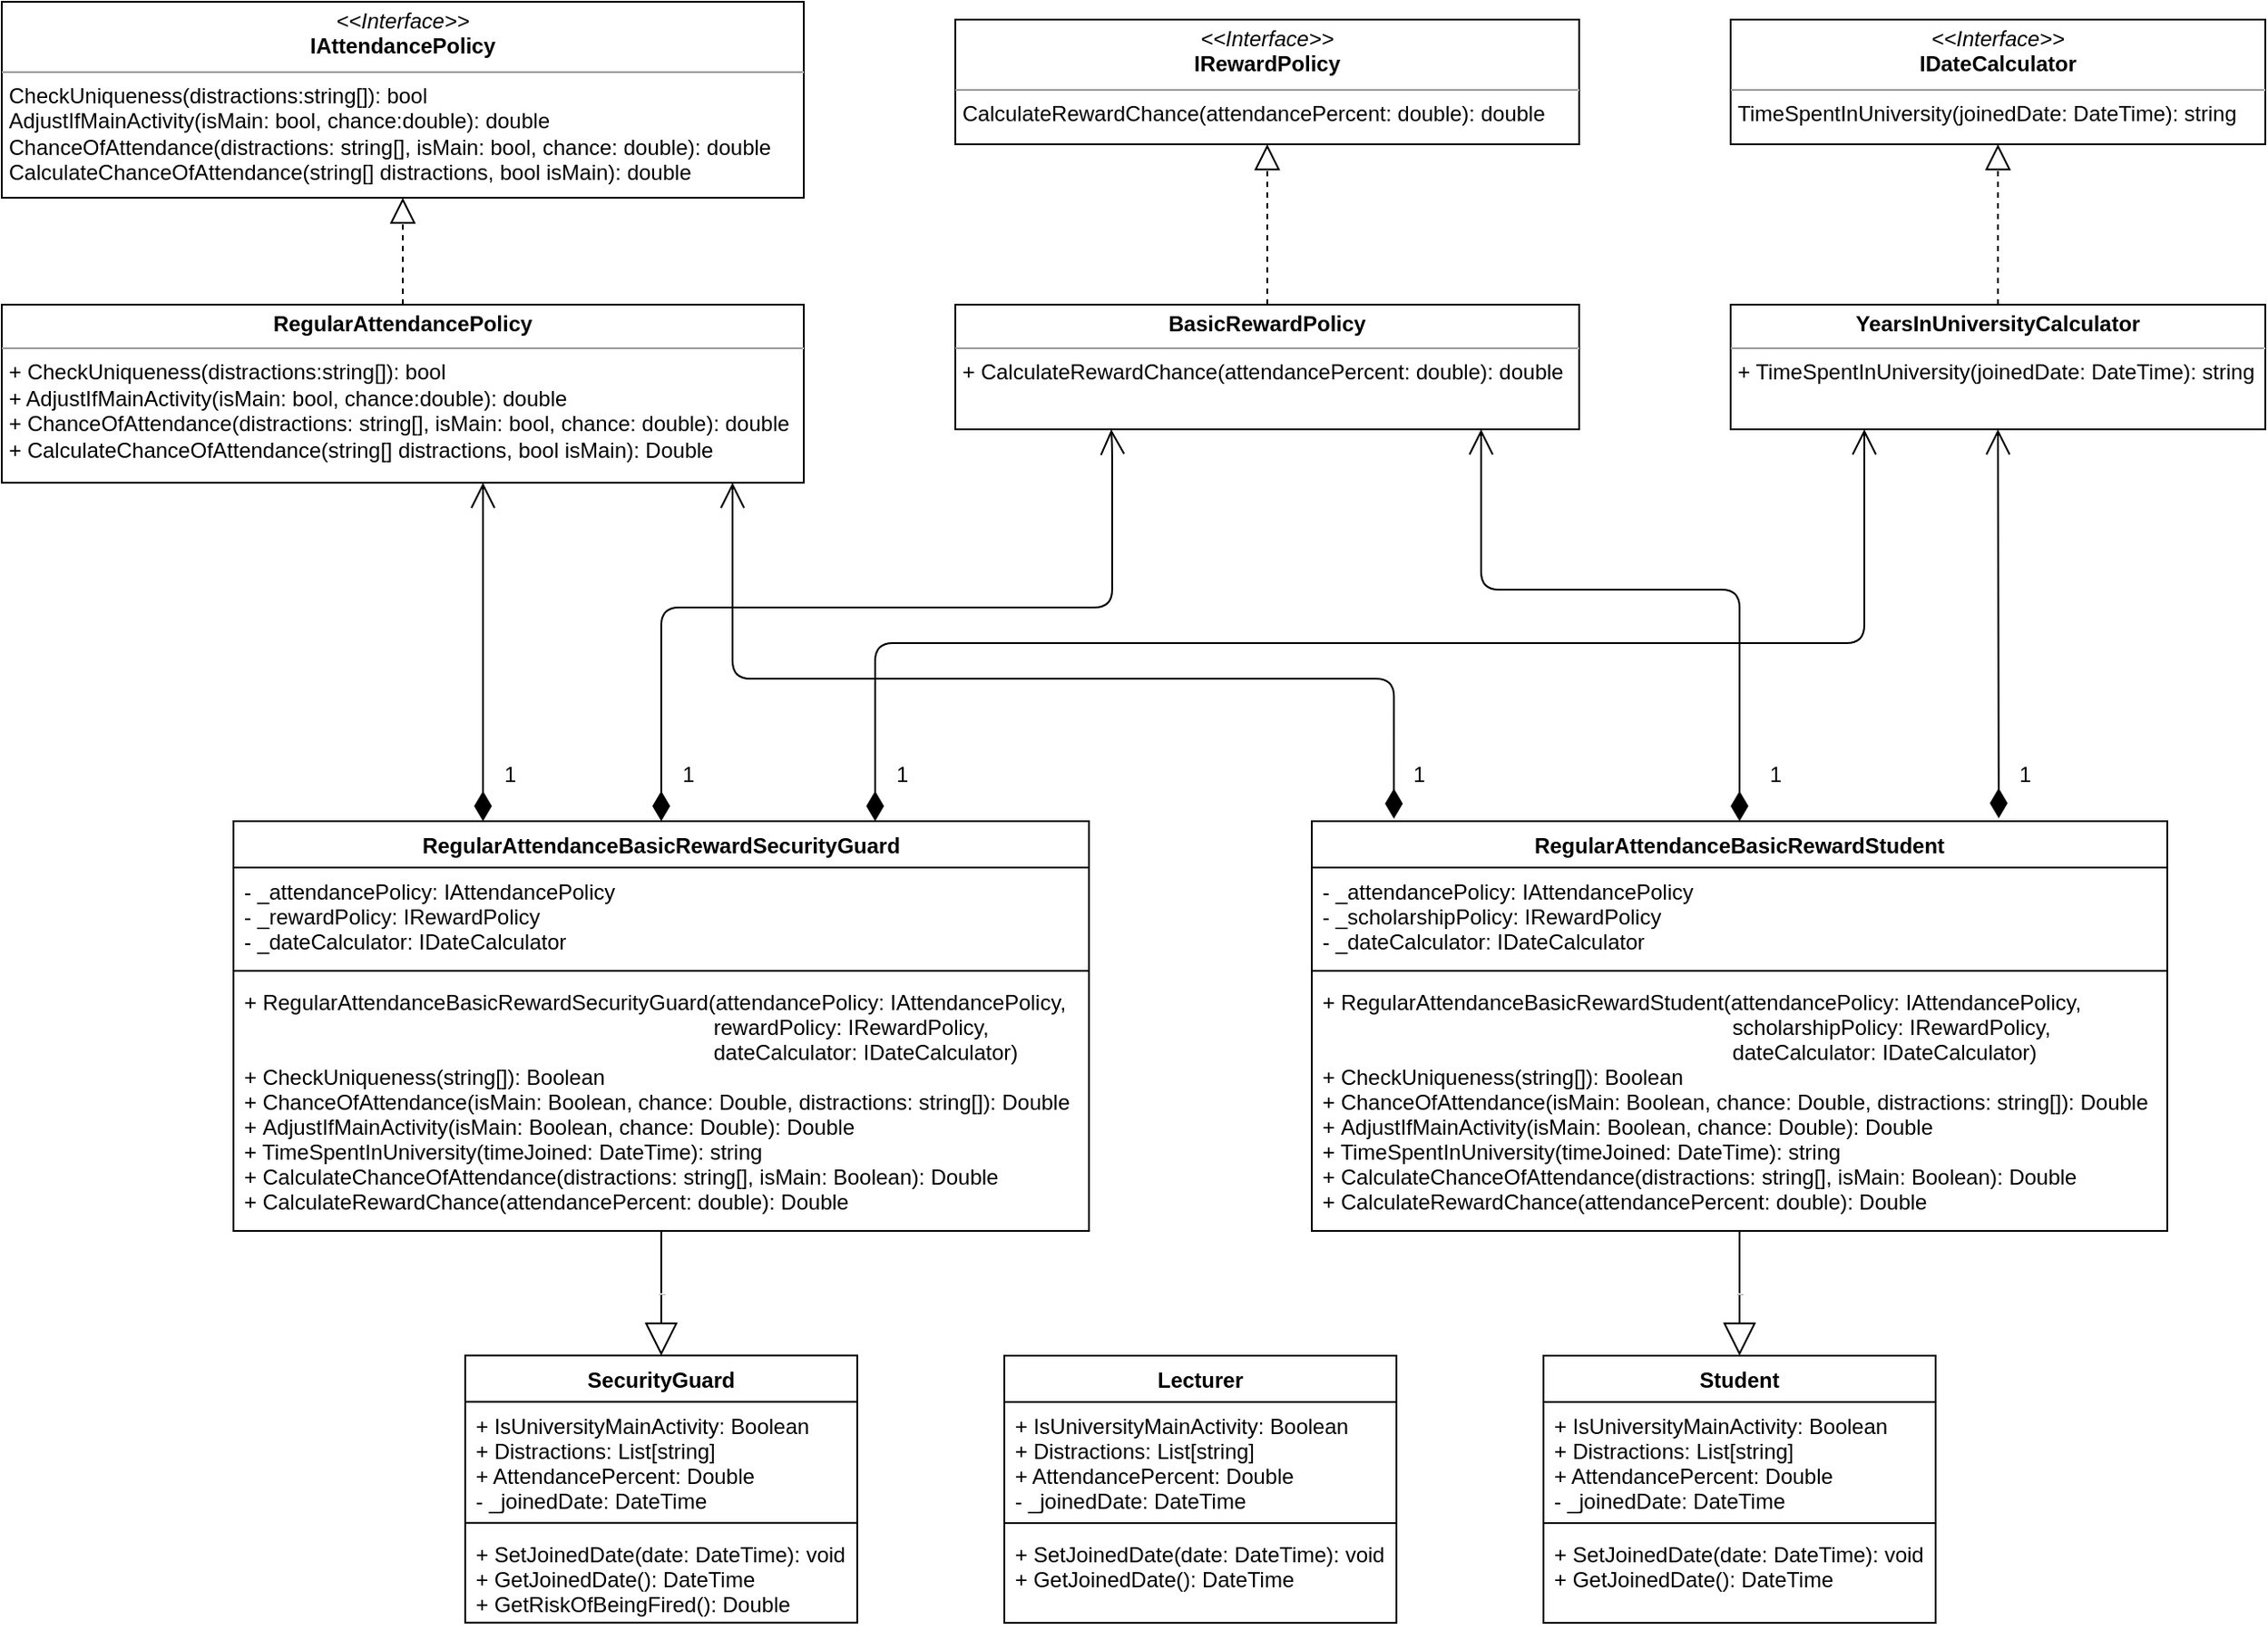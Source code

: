 <mxfile version="12.1.3" type="device" pages="1"><diagram id="UnhXqDa61X9mZ0e2Fls_" name="Page-1"><mxGraphModel dx="2258" dy="741" grid="1" gridSize="10" guides="1" tooltips="1" connect="1" arrows="1" fold="1" page="1" pageScale="1" pageWidth="850" pageHeight="1100" math="0" shadow="0"><root><mxCell id="0"/><mxCell id="1" parent="0"/><mxCell id="LxFbRT9-tKBOqUQEM3YL-1" value="Student" style="swimlane;fontStyle=1;align=center;verticalAlign=top;childLayout=stackLayout;horizontal=1;startSize=26;horizontalStack=0;resizeParent=1;resizeParentMax=0;resizeLast=0;collapsible=1;marginBottom=0;" parent="1" vertex="1"><mxGeometry x="205" y="1050" width="220" height="150" as="geometry"/></mxCell><mxCell id="LxFbRT9-tKBOqUQEM3YL-2" value="+ IsUniversityMainActivity: Boolean&#10;+ Distractions: List[string]&#10;+ AttendancePercent: Double&#10;- _joinedDate: DateTime" style="text;strokeColor=none;fillColor=none;align=left;verticalAlign=top;spacingLeft=4;spacingRight=4;overflow=hidden;rotatable=0;points=[[0,0.5],[1,0.5]];portConstraint=eastwest;" parent="LxFbRT9-tKBOqUQEM3YL-1" vertex="1"><mxGeometry y="26" width="220" height="64" as="geometry"/></mxCell><mxCell id="LxFbRT9-tKBOqUQEM3YL-3" value="" style="line;strokeWidth=1;fillColor=none;align=left;verticalAlign=middle;spacingTop=-1;spacingLeft=3;spacingRight=3;rotatable=0;labelPosition=right;points=[];portConstraint=eastwest;" parent="LxFbRT9-tKBOqUQEM3YL-1" vertex="1"><mxGeometry y="90" width="220" height="8" as="geometry"/></mxCell><mxCell id="LxFbRT9-tKBOqUQEM3YL-4" value="+ SetJoinedDate(date: DateTime): void&#10;+ GetJoinedDate(): DateTime" style="text;strokeColor=none;fillColor=none;align=left;verticalAlign=top;spacingLeft=4;spacingRight=4;overflow=hidden;rotatable=0;points=[[0,0.5],[1,0.5]];portConstraint=eastwest;" parent="LxFbRT9-tKBOqUQEM3YL-1" vertex="1"><mxGeometry y="98" width="220" height="52" as="geometry"/></mxCell><mxCell id="LxFbRT9-tKBOqUQEM3YL-13" value="SecurityGuard" style="swimlane;fontStyle=1;align=center;verticalAlign=top;childLayout=stackLayout;horizontal=1;startSize=26;horizontalStack=0;resizeParent=1;resizeParentMax=0;resizeLast=0;collapsible=1;marginBottom=0;" parent="1" vertex="1"><mxGeometry x="-400" y="1049.824" width="220" height="150" as="geometry"/></mxCell><mxCell id="LxFbRT9-tKBOqUQEM3YL-14" value="+ IsUniversityMainActivity: Boolean&#10;+ Distractions: List[string]&#10;+ AttendancePercent: Double&#10;- _joinedDate: DateTime" style="text;strokeColor=none;fillColor=none;align=left;verticalAlign=top;spacingLeft=4;spacingRight=4;overflow=hidden;rotatable=0;points=[[0,0.5],[1,0.5]];portConstraint=eastwest;" parent="LxFbRT9-tKBOqUQEM3YL-13" vertex="1"><mxGeometry y="26" width="220" height="64" as="geometry"/></mxCell><mxCell id="LxFbRT9-tKBOqUQEM3YL-15" value="" style="line;strokeWidth=1;fillColor=none;align=left;verticalAlign=middle;spacingTop=-1;spacingLeft=3;spacingRight=3;rotatable=0;labelPosition=right;points=[];portConstraint=eastwest;" parent="LxFbRT9-tKBOqUQEM3YL-13" vertex="1"><mxGeometry y="90" width="220" height="8" as="geometry"/></mxCell><mxCell id="LxFbRT9-tKBOqUQEM3YL-16" value="+ SetJoinedDate(date: DateTime): void&#10;+ GetJoinedDate(): DateTime&#10;+ GetRiskOfBeingFired(): Double" style="text;strokeColor=none;fillColor=none;align=left;verticalAlign=top;spacingLeft=4;spacingRight=4;overflow=hidden;rotatable=0;points=[[0,0.5],[1,0.5]];portConstraint=eastwest;" parent="LxFbRT9-tKBOqUQEM3YL-13" vertex="1"><mxGeometry y="98" width="220" height="52" as="geometry"/></mxCell><mxCell id="LxFbRT9-tKBOqUQEM3YL-17" value="Lecturer" style="swimlane;fontStyle=1;align=center;verticalAlign=top;childLayout=stackLayout;horizontal=1;startSize=26;horizontalStack=0;resizeParent=1;resizeParentMax=0;resizeLast=0;collapsible=1;marginBottom=0;" parent="1" vertex="1"><mxGeometry x="-97.5" y="1050" width="220" height="150" as="geometry"/></mxCell><mxCell id="LxFbRT9-tKBOqUQEM3YL-18" value="+ IsUniversityMainActivity: Boolean&#10;+ Distractions: List[string]&#10;+ AttendancePercent: Double&#10;- _joinedDate: DateTime" style="text;strokeColor=none;fillColor=none;align=left;verticalAlign=top;spacingLeft=4;spacingRight=4;overflow=hidden;rotatable=0;points=[[0,0.5],[1,0.5]];portConstraint=eastwest;" parent="LxFbRT9-tKBOqUQEM3YL-17" vertex="1"><mxGeometry y="26" width="220" height="64" as="geometry"/></mxCell><mxCell id="LxFbRT9-tKBOqUQEM3YL-19" value="" style="line;strokeWidth=1;fillColor=none;align=left;verticalAlign=middle;spacingTop=-1;spacingLeft=3;spacingRight=3;rotatable=0;labelPosition=right;points=[];portConstraint=eastwest;" parent="LxFbRT9-tKBOqUQEM3YL-17" vertex="1"><mxGeometry y="90" width="220" height="8" as="geometry"/></mxCell><mxCell id="LxFbRT9-tKBOqUQEM3YL-20" value="+ SetJoinedDate(date: DateTime): void&#10;+ GetJoinedDate(): DateTime" style="text;strokeColor=none;fillColor=none;align=left;verticalAlign=top;spacingLeft=4;spacingRight=4;overflow=hidden;rotatable=0;points=[[0,0.5],[1,0.5]];portConstraint=eastwest;" parent="LxFbRT9-tKBOqUQEM3YL-17" vertex="1"><mxGeometry y="98" width="220" height="52" as="geometry"/></mxCell><mxCell id="LxFbRT9-tKBOqUQEM3YL-21" value="RegularAttendanceBasicRewardStudent" style="swimlane;fontStyle=1;align=center;verticalAlign=top;childLayout=stackLayout;horizontal=1;startSize=26;horizontalStack=0;resizeParent=1;resizeParentMax=0;resizeLast=0;collapsible=1;marginBottom=0;" parent="1" vertex="1"><mxGeometry x="75" y="750" width="480" height="230" as="geometry"/></mxCell><mxCell id="LxFbRT9-tKBOqUQEM3YL-22" value="- _attendancePolicy: IAttendancePolicy&#10;- _scholarshipPolicy: IRewardPolicy&#10;- _dateCalculator: IDateCalculator" style="text;strokeColor=none;fillColor=none;align=left;verticalAlign=top;spacingLeft=4;spacingRight=4;overflow=hidden;rotatable=0;points=[[0,0.5],[1,0.5]];portConstraint=eastwest;" parent="LxFbRT9-tKBOqUQEM3YL-21" vertex="1"><mxGeometry y="26" width="480" height="54" as="geometry"/></mxCell><mxCell id="LxFbRT9-tKBOqUQEM3YL-23" value="" style="line;strokeWidth=1;fillColor=none;align=left;verticalAlign=middle;spacingTop=-1;spacingLeft=3;spacingRight=3;rotatable=0;labelPosition=right;points=[];portConstraint=eastwest;" parent="LxFbRT9-tKBOqUQEM3YL-21" vertex="1"><mxGeometry y="80" width="480" height="8" as="geometry"/></mxCell><mxCell id="LxFbRT9-tKBOqUQEM3YL-24" value="+ RegularAttendanceBasicRewardStudent(attendancePolicy: IAttendancePolicy,&#10;                                                                     scholarshipPolicy: IRewardPolicy,&#10;                                                                     dateCalculator: IDateCalculator)&#10;+ CheckUniqueness(string[]): Boolean&#10;+ ChanceOfAttendance(isMain: Boolean, chance: Double, distractions: string[]): Double&#10;+ AdjustIfMainActivity(isMain: Boolean, chance: Double): Double&#10;+ TimeSpentInUniversity(timeJoined: DateTime): string&#10;+ CalculateChanceOfAttendance(distractions: string[], isMain: Boolean): Double&#10;+ CalculateRewardChance(attendancePercent: double): Double" style="text;strokeColor=none;fillColor=none;align=left;verticalAlign=top;spacingLeft=4;spacingRight=4;overflow=hidden;rotatable=0;points=[[0,0.5],[1,0.5]];portConstraint=eastwest;" parent="LxFbRT9-tKBOqUQEM3YL-21" vertex="1"><mxGeometry y="88" width="480" height="142" as="geometry"/></mxCell><mxCell id="LxFbRT9-tKBOqUQEM3YL-25" value="RegularAttendanceBasicRewardSecurityGuard" style="swimlane;fontStyle=1;align=center;verticalAlign=top;childLayout=stackLayout;horizontal=1;startSize=26;horizontalStack=0;resizeParent=1;resizeParentMax=0;resizeLast=0;collapsible=1;marginBottom=0;" parent="1" vertex="1"><mxGeometry x="-530" y="750" width="480" height="230" as="geometry"/></mxCell><mxCell id="LxFbRT9-tKBOqUQEM3YL-26" value="- _attendancePolicy: IAttendancePolicy&#10;- _rewardPolicy: IRewardPolicy&#10;- _dateCalculator: IDateCalculator" style="text;strokeColor=none;fillColor=none;align=left;verticalAlign=top;spacingLeft=4;spacingRight=4;overflow=hidden;rotatable=0;points=[[0,0.5],[1,0.5]];portConstraint=eastwest;" parent="LxFbRT9-tKBOqUQEM3YL-25" vertex="1"><mxGeometry y="26" width="480" height="54" as="geometry"/></mxCell><mxCell id="LxFbRT9-tKBOqUQEM3YL-27" value="" style="line;strokeWidth=1;fillColor=none;align=left;verticalAlign=middle;spacingTop=-1;spacingLeft=3;spacingRight=3;rotatable=0;labelPosition=right;points=[];portConstraint=eastwest;" parent="LxFbRT9-tKBOqUQEM3YL-25" vertex="1"><mxGeometry y="80" width="480" height="8" as="geometry"/></mxCell><mxCell id="LxFbRT9-tKBOqUQEM3YL-28" value="+ RegularAttendanceBasicRewardSecurityGuard(attendancePolicy: IAttendancePolicy,&#10;                                                                               rewardPolicy: IRewardPolicy,&#10;                                                                               dateCalculator: IDateCalculator)&#10;+ CheckUniqueness(string[]): Boolean&#10;+ ChanceOfAttendance(isMain: Boolean, chance: Double, distractions: string[]): Double&#10;+ AdjustIfMainActivity(isMain: Boolean, chance: Double): Double&#10;+ TimeSpentInUniversity(timeJoined: DateTime): string&#10;+ CalculateChanceOfAttendance(distractions: string[], isMain: Boolean): Double&#10;+ CalculateRewardChance(attendancePercent: double): Double" style="text;strokeColor=none;fillColor=none;align=left;verticalAlign=top;spacingLeft=4;spacingRight=4;overflow=hidden;rotatable=0;points=[[0,0.5],[1,0.5]];portConstraint=eastwest;" parent="LxFbRT9-tKBOqUQEM3YL-25" vertex="1"><mxGeometry y="88" width="480" height="142" as="geometry"/></mxCell><mxCell id="LxFbRT9-tKBOqUQEM3YL-29" value="&lt;p style=&quot;margin: 0px ; margin-top: 4px ; text-align: center&quot;&gt;&lt;i&gt;&amp;lt;&amp;lt;Interface&amp;gt;&amp;gt;&lt;/i&gt;&lt;br&gt;&lt;b&gt;IAttendancePolicy&lt;/b&gt;&lt;/p&gt;&lt;hr size=&quot;1&quot;&gt;&lt;p style=&quot;margin: 0px ; margin-left: 4px&quot;&gt;CheckUniqueness(distractions:string[]): bool&lt;/p&gt;&lt;p style=&quot;margin: 0px ; margin-left: 4px&quot;&gt;AdjustIfMainActivity(isMain: bool, chance:double): double&lt;/p&gt;&lt;p style=&quot;margin: 0px ; margin-left: 4px&quot;&gt;ChanceOfAttendance(distractions: string[], isMain: bool, chance: double): double&lt;/p&gt;&lt;p style=&quot;margin: 0px ; margin-left: 4px&quot;&gt;CalculateChanceOfAttendance(string[] distractions, bool isMain): double&lt;br&gt;&lt;/p&gt;" style="verticalAlign=top;align=left;overflow=fill;fontSize=12;fontFamily=Helvetica;html=1;" parent="1" vertex="1"><mxGeometry x="-660" y="290" width="450" height="110" as="geometry"/></mxCell><mxCell id="LxFbRT9-tKBOqUQEM3YL-32" value="&lt;p style=&quot;margin: 0px ; margin-top: 4px ; text-align: center&quot;&gt;&lt;i&gt;&amp;lt;&amp;lt;Interface&amp;gt;&amp;gt;&lt;/i&gt;&lt;br&gt;&lt;b&gt;IRewardPolicy&lt;/b&gt;&lt;br&gt;&lt;/p&gt;&lt;hr size=&quot;1&quot;&gt;&lt;p style=&quot;margin: 0px ; margin-left: 4px&quot;&gt;CalculateRewardChance(attendancePercent: double): double&lt;/p&gt;" style="verticalAlign=top;align=left;overflow=fill;fontSize=12;fontFamily=Helvetica;html=1;" parent="1" vertex="1"><mxGeometry x="-125" y="300" width="350" height="70" as="geometry"/></mxCell><mxCell id="LxFbRT9-tKBOqUQEM3YL-33" value="&lt;p style=&quot;margin: 0px ; margin-top: 4px ; text-align: center&quot;&gt;&lt;i&gt;&amp;lt;&amp;lt;Interface&amp;gt;&amp;gt;&lt;/i&gt;&lt;br&gt;&lt;b&gt;IDateCalculator&lt;/b&gt;&lt;br&gt;&lt;/p&gt;&lt;hr size=&quot;1&quot;&gt;&lt;p style=&quot;margin: 0px ; margin-left: 4px&quot;&gt;TimeSpentInUniversity(joinedDate: DateTime): string&lt;/p&gt;" style="verticalAlign=top;align=left;overflow=fill;fontSize=12;fontFamily=Helvetica;html=1;" parent="1" vertex="1"><mxGeometry x="310" y="300" width="300" height="70" as="geometry"/></mxCell><mxCell id="LxFbRT9-tKBOqUQEM3YL-34" value="&lt;p style=&quot;margin: 0px ; margin-top: 4px ; text-align: center&quot;&gt;&lt;b&gt;RegularAttendancePolicy&lt;/b&gt;&lt;/p&gt;&lt;hr size=&quot;1&quot;&gt;&lt;p style=&quot;margin: 0px ; margin-left: 4px&quot;&gt;+ CheckUniqueness(distractions:string[]): bool&lt;/p&gt;&lt;p style=&quot;margin: 0px ; margin-left: 4px&quot;&gt;+ AdjustIfMainActivity(isMain: bool, chance:double): double&lt;/p&gt;&lt;p style=&quot;margin: 0px ; margin-left: 4px&quot;&gt;+ ChanceOfAttendance(distractions: string[], isMain: bool, chance: double): double&lt;/p&gt;&lt;p style=&quot;margin: 0px ; margin-left: 4px&quot;&gt;+ CalculateChanceOfAttendance(string[] distractions, bool isMain): Double&lt;/p&gt;" style="verticalAlign=top;align=left;overflow=fill;fontSize=12;fontFamily=Helvetica;html=1;" parent="1" vertex="1"><mxGeometry x="-660" y="460" width="450" height="100" as="geometry"/></mxCell><mxCell id="LxFbRT9-tKBOqUQEM3YL-35" value="&lt;p style=&quot;margin: 0px ; margin-top: 4px ; text-align: center&quot;&gt;&lt;b&gt;BasicRewardPolicy&lt;/b&gt;&lt;/p&gt;&lt;hr size=&quot;1&quot;&gt;&lt;p style=&quot;margin: 0px ; margin-left: 4px&quot;&gt;+ CalculateRewardChance(attendancePercent: double): double&lt;/p&gt;" style="verticalAlign=top;align=left;overflow=fill;fontSize=12;fontFamily=Helvetica;html=1;" parent="1" vertex="1"><mxGeometry x="-125" y="460" width="350" height="70" as="geometry"/></mxCell><mxCell id="LxFbRT9-tKBOqUQEM3YL-36" value="&lt;p style=&quot;margin: 0px ; margin-top: 4px ; text-align: center&quot;&gt;&lt;b&gt;YearsInUniversityCalculator&lt;/b&gt;&lt;/p&gt;&lt;hr size=&quot;1&quot;&gt;&lt;p style=&quot;margin: 0px ; margin-left: 4px&quot;&gt;+ TimeSpentInUniversity(joinedDate: DateTime): string&lt;br&gt;&lt;/p&gt;" style="verticalAlign=top;align=left;overflow=fill;fontSize=12;fontFamily=Helvetica;html=1;" parent="1" vertex="1"><mxGeometry x="310" y="460" width="300" height="70" as="geometry"/></mxCell><mxCell id="LxFbRT9-tKBOqUQEM3YL-37" value="" style="endArrow=block;dashed=1;endFill=0;endSize=12;html=1;entryX=0.5;entryY=1;entryDx=0;entryDy=0;" parent="1" source="LxFbRT9-tKBOqUQEM3YL-36" target="LxFbRT9-tKBOqUQEM3YL-33" edge="1"><mxGeometry width="160" relative="1" as="geometry"><mxPoint x="-215" y="880" as="sourcePoint"/><mxPoint x="-55" y="880" as="targetPoint"/></mxGeometry></mxCell><mxCell id="LxFbRT9-tKBOqUQEM3YL-38" value="" style="endArrow=block;dashed=1;endFill=0;endSize=12;html=1;entryX=0.5;entryY=1;entryDx=0;entryDy=0;exitX=0.5;exitY=0;exitDx=0;exitDy=0;" parent="1" source="LxFbRT9-tKBOqUQEM3YL-35" target="LxFbRT9-tKBOqUQEM3YL-32" edge="1"><mxGeometry width="160" relative="1" as="geometry"><mxPoint x="-205" y="890" as="sourcePoint"/><mxPoint x="-45" y="890" as="targetPoint"/></mxGeometry></mxCell><mxCell id="LxFbRT9-tKBOqUQEM3YL-39" value="" style="endArrow=block;dashed=1;endFill=0;endSize=12;html=1;exitX=0.5;exitY=0;exitDx=0;exitDy=0;entryX=0.5;entryY=1;entryDx=0;entryDy=0;" parent="1" source="LxFbRT9-tKBOqUQEM3YL-34" target="LxFbRT9-tKBOqUQEM3YL-29" edge="1"><mxGeometry width="160" relative="1" as="geometry"><mxPoint x="-195" y="900" as="sourcePoint"/><mxPoint x="-433" y="400" as="targetPoint"/></mxGeometry></mxCell><mxCell id="LxFbRT9-tKBOqUQEM3YL-40" value="" style="endArrow=open;html=1;endSize=12;startArrow=diamondThin;startSize=14;startFill=1;edgeStyle=orthogonalEdgeStyle;align=left;verticalAlign=bottom;exitX=0.096;exitY=-0.006;exitDx=0;exitDy=0;exitPerimeter=0;" parent="1" source="LxFbRT9-tKBOqUQEM3YL-21" edge="1"><mxGeometry x="-1" y="3" relative="1" as="geometry"><mxPoint x="-60" y="850" as="sourcePoint"/><mxPoint x="-250" y="560" as="targetPoint"/><Array as="points"><mxPoint x="121" y="670"/><mxPoint x="-250" y="670"/></Array></mxGeometry></mxCell><mxCell id="LxFbRT9-tKBOqUQEM3YL-41" value="" style="endArrow=open;html=1;endSize=12;startArrow=diamondThin;startSize=14;startFill=1;edgeStyle=orthogonalEdgeStyle;align=left;verticalAlign=bottom;entryX=0.5;entryY=1;entryDx=0;entryDy=0;exitX=0.803;exitY=-0.007;exitDx=0;exitDy=0;exitPerimeter=0;" parent="1" source="LxFbRT9-tKBOqUQEM3YL-21" target="LxFbRT9-tKBOqUQEM3YL-36" edge="1"><mxGeometry x="-1" y="3" relative="1" as="geometry"><mxPoint x="460" y="720" as="sourcePoint"/><mxPoint x="-125.138" y="790.276" as="targetPoint"/><Array as="points"><mxPoint x="460" y="730"/></Array></mxGeometry></mxCell><mxCell id="LxFbRT9-tKBOqUQEM3YL-42" value="" style="endArrow=open;html=1;endSize=12;startArrow=diamondThin;startSize=14;startFill=1;edgeStyle=orthogonalEdgeStyle;align=left;verticalAlign=bottom;exitX=0.5;exitY=0;exitDx=0;exitDy=0;" parent="1" source="LxFbRT9-tKBOqUQEM3YL-21" target="LxFbRT9-tKBOqUQEM3YL-35" edge="1"><mxGeometry x="-1" y="3" relative="1" as="geometry"><mxPoint x="60" y="969.931" as="sourcePoint"/><mxPoint x="-115.138" y="800.276" as="targetPoint"/><Array as="points"><mxPoint x="315" y="620"/><mxPoint x="170" y="620"/></Array></mxGeometry></mxCell><mxCell id="LxFbRT9-tKBOqUQEM3YL-44" value="1" style="text;html=1;" parent="1" vertex="1"><mxGeometry x="130" y="710" width="30" height="30" as="geometry"/></mxCell><mxCell id="LxFbRT9-tKBOqUQEM3YL-45" value="1" style="text;html=1;" parent="1" vertex="1"><mxGeometry x="330" y="710" width="30" height="30" as="geometry"/></mxCell><mxCell id="LxFbRT9-tKBOqUQEM3YL-47" value="Extends" style="endArrow=block;endSize=16;endFill=0;html=1;fontSize=1;exitX=0.5;exitY=1;exitDx=0;exitDy=0;exitPerimeter=0;entryX=0.5;entryY=0;entryDx=0;entryDy=0;" parent="1" source="LxFbRT9-tKBOqUQEM3YL-24" target="LxFbRT9-tKBOqUQEM3YL-1" edge="1"><mxGeometry width="160" relative="1" as="geometry"><mxPoint x="125" y="1210" as="sourcePoint"/><mxPoint x="285" y="1210" as="targetPoint"/></mxGeometry></mxCell><mxCell id="LxFbRT9-tKBOqUQEM3YL-48" value="1" style="text;html=1;" parent="1" vertex="1"><mxGeometry x="470" y="710" width="30" height="30" as="geometry"/></mxCell><mxCell id="LxFbRT9-tKBOqUQEM3YL-50" value="" style="endArrow=open;html=1;endSize=12;startArrow=diamondThin;startSize=14;startFill=1;edgeStyle=orthogonalEdgeStyle;align=left;verticalAlign=bottom;exitX=0.803;exitY=-0.007;exitDx=0;exitDy=0;exitPerimeter=0;" parent="1" edge="1"><mxGeometry x="-1" y="3" relative="1" as="geometry"><mxPoint x="-390" y="750" as="sourcePoint"/><mxPoint x="-390" y="560" as="targetPoint"/><Array as="points"><mxPoint x="-390" y="632"/><mxPoint x="-390" y="632"/></Array></mxGeometry></mxCell><mxCell id="LxFbRT9-tKBOqUQEM3YL-51" value="1" style="text;html=1;" parent="1" vertex="1"><mxGeometry x="-380" y="710" width="30" height="30" as="geometry"/></mxCell><mxCell id="LxFbRT9-tKBOqUQEM3YL-52" value="Extends" style="endArrow=block;endSize=16;endFill=0;html=1;fontSize=1;exitX=0.5;exitY=1;exitDx=0;exitDy=0;exitPerimeter=0;entryX=0.5;entryY=0;entryDx=0;entryDy=0;" parent="1" edge="1"><mxGeometry width="160" relative="1" as="geometry"><mxPoint x="-290" y="980" as="sourcePoint"/><mxPoint x="-290" y="1050" as="targetPoint"/></mxGeometry></mxCell><mxCell id="LxFbRT9-tKBOqUQEM3YL-53" value="" style="endArrow=open;html=1;endSize=12;startArrow=diamondThin;startSize=14;startFill=1;edgeStyle=orthogonalEdgeStyle;align=left;verticalAlign=bottom;exitX=0.5;exitY=0;exitDx=0;exitDy=0;entryX=0.25;entryY=1;entryDx=0;entryDy=0;" parent="1" source="LxFbRT9-tKBOqUQEM3YL-25" target="LxFbRT9-tKBOqUQEM3YL-35" edge="1"><mxGeometry x="-1" y="3" relative="1" as="geometry"><mxPoint x="325" y="760" as="sourcePoint"/><mxPoint x="180" y="540" as="targetPoint"/><Array as="points"><mxPoint x="-290" y="630"/><mxPoint x="-37" y="630"/><mxPoint x="-37" y="540"/><mxPoint x="-38" y="540"/></Array></mxGeometry></mxCell><mxCell id="LxFbRT9-tKBOqUQEM3YL-54" value="" style="endArrow=open;html=1;endSize=12;startArrow=diamondThin;startSize=14;startFill=1;edgeStyle=orthogonalEdgeStyle;align=left;verticalAlign=bottom;exitX=0.75;exitY=0;exitDx=0;exitDy=0;entryX=0.25;entryY=1;entryDx=0;entryDy=0;" parent="1" source="LxFbRT9-tKBOqUQEM3YL-25" target="LxFbRT9-tKBOqUQEM3YL-36" edge="1"><mxGeometry x="-1" y="3" relative="1" as="geometry"><mxPoint x="325.176" y="760.176" as="sourcePoint"/><mxPoint x="180.471" y="540" as="targetPoint"/><Array as="points"><mxPoint x="-170" y="650"/><mxPoint x="385" y="650"/></Array></mxGeometry></mxCell><mxCell id="LxFbRT9-tKBOqUQEM3YL-55" value="1" style="text;html=1;" parent="1" vertex="1"><mxGeometry x="-160" y="710" width="30" height="30" as="geometry"/></mxCell><mxCell id="LxFbRT9-tKBOqUQEM3YL-56" value="1" style="text;html=1;" parent="1" vertex="1"><mxGeometry x="-280" y="710" width="30" height="30" as="geometry"/></mxCell></root></mxGraphModel></diagram></mxfile>